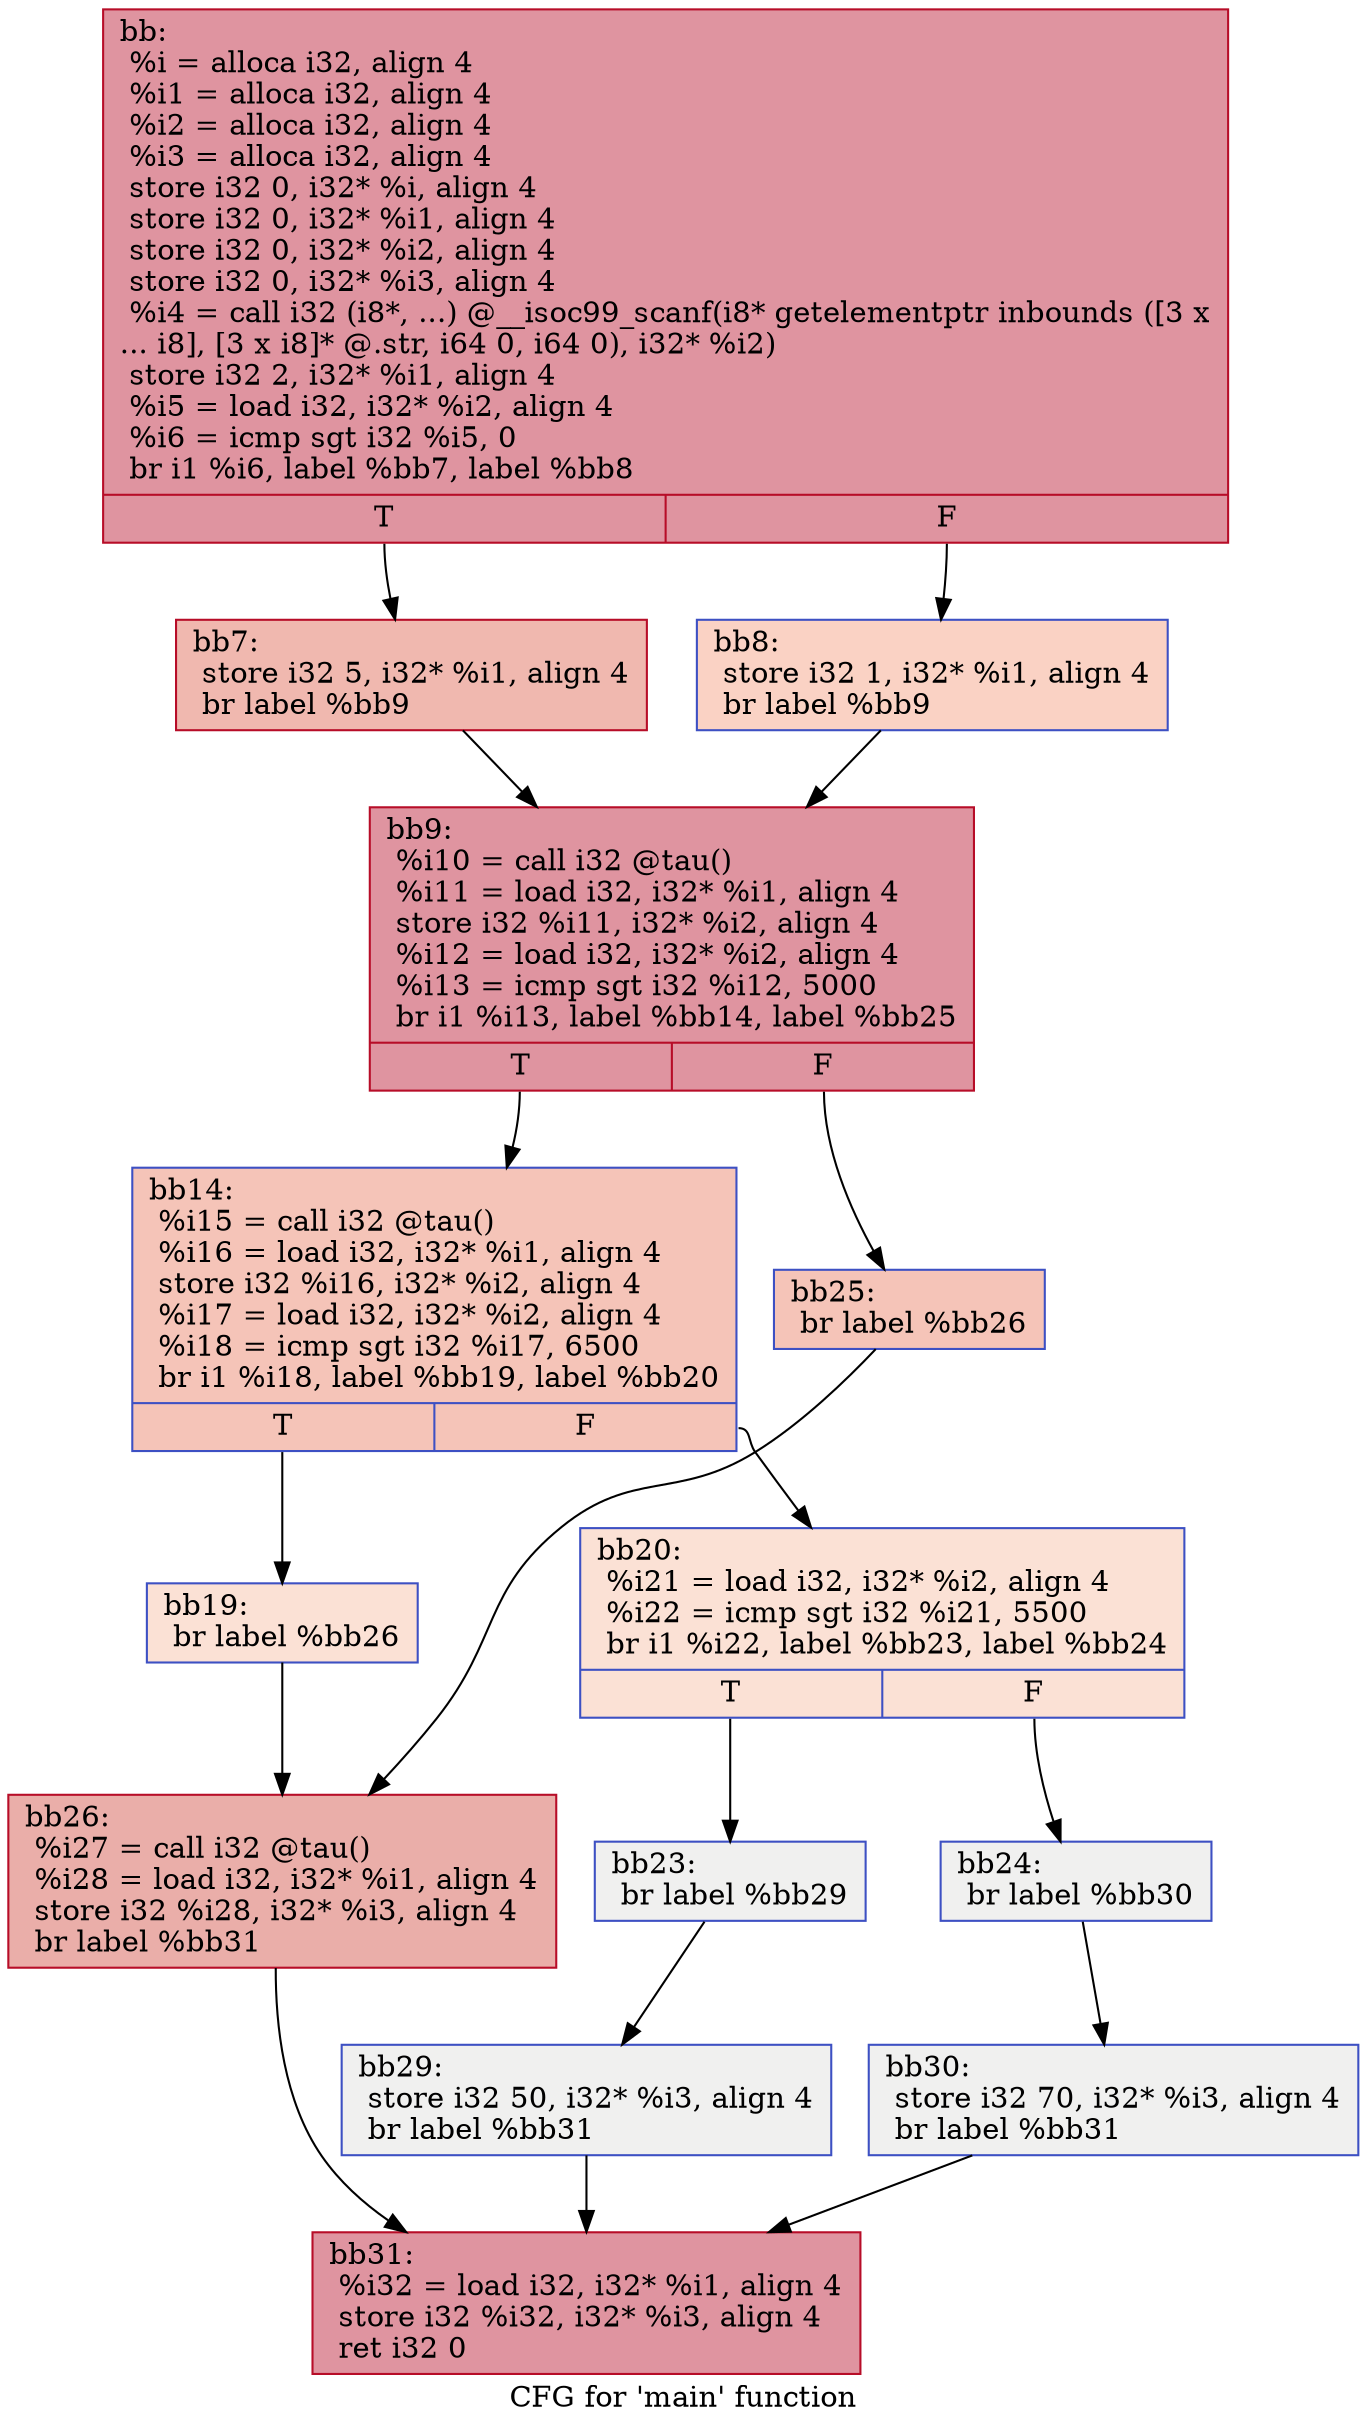 digraph "CFG for 'main' function" {
	label="CFG for 'main' function";

	Node0x63d4bb0 [shape=record,color="#b70d28ff", style=filled, fillcolor="#b70d2870",label="{bb:\l  %i = alloca i32, align 4\l  %i1 = alloca i32, align 4\l  %i2 = alloca i32, align 4\l  %i3 = alloca i32, align 4\l  store i32 0, i32* %i, align 4\l  store i32 0, i32* %i1, align 4\l  store i32 0, i32* %i2, align 4\l  store i32 0, i32* %i3, align 4\l  %i4 = call i32 (i8*, ...) @__isoc99_scanf(i8* getelementptr inbounds ([3 x\l... i8], [3 x i8]* @.str, i64 0, i64 0), i32* %i2)\l  store i32 2, i32* %i1, align 4\l  %i5 = load i32, i32* %i2, align 4\l  %i6 = icmp sgt i32 %i5, 0\l  br i1 %i6, label %bb7, label %bb8\l|{<s0>T|<s1>F}}"];
	Node0x63d4bb0:s0 -> Node0x63d5580;
	Node0x63d4bb0:s1 -> Node0x63d5650;
	Node0x63d5580 [shape=record,color="#b70d28ff", style=filled, fillcolor="#dc5d4a70",label="{bb7:                                              \l  store i32 5, i32* %i1, align 4\l  br label %bb9\l}"];
	Node0x63d5580 -> Node0x63d5890;
	Node0x63d5650 [shape=record,color="#3d50c3ff", style=filled, fillcolor="#f4987a70",label="{bb8:                                              \l  store i32 1, i32* %i1, align 4\l  br label %bb9\l}"];
	Node0x63d5650 -> Node0x63d5890;
	Node0x63d5890 [shape=record,color="#b70d28ff", style=filled, fillcolor="#b70d2870",label="{bb9:                                              \l  %i10 = call i32 @tau()\l  %i11 = load i32, i32* %i1, align 4\l  store i32 %i11, i32* %i2, align 4\l  %i12 = load i32, i32* %i2, align 4\l  %i13 = icmp sgt i32 %i12, 5000\l  br i1 %i13, label %bb14, label %bb25\l|{<s0>T|<s1>F}}"];
	Node0x63d5890:s0 -> Node0x63d5f90;
	Node0x63d5890:s1 -> Node0x63d6000;
	Node0x63d5f90 [shape=record,color="#3d50c3ff", style=filled, fillcolor="#e97a5f70",label="{bb14:                                             \l  %i15 = call i32 @tau()\l  %i16 = load i32, i32* %i1, align 4\l  store i32 %i16, i32* %i2, align 4\l  %i17 = load i32, i32* %i2, align 4\l  %i18 = icmp sgt i32 %i17, 6500\l  br i1 %i18, label %bb19, label %bb20\l|{<s0>T|<s1>F}}"];
	Node0x63d5f90:s0 -> Node0x63d64a0;
	Node0x63d5f90:s1 -> Node0x63d6510;
	Node0x63d64a0 [shape=record,color="#3d50c3ff", style=filled, fillcolor="#f7bca170",label="{bb19:                                             \l  br label %bb26\l}"];
	Node0x63d64a0 -> Node0x63d6690;
	Node0x63d6510 [shape=record,color="#3d50c3ff", style=filled, fillcolor="#f7bca170",label="{bb20:                                             \l  %i21 = load i32, i32* %i2, align 4\l  %i22 = icmp sgt i32 %i21, 5500\l  br i1 %i22, label %bb23, label %bb24\l|{<s0>T|<s1>F}}"];
	Node0x63d6510:s0 -> Node0x63d6c00;
	Node0x63d6510:s1 -> Node0x63d6c70;
	Node0x63d6c00 [shape=record,color="#3d50c3ff", style=filled, fillcolor="#dedcdb70",label="{bb23:                                             \l  br label %bb29\l}"];
	Node0x63d6c00 -> Node0x63d6df0;
	Node0x63d6c70 [shape=record,color="#3d50c3ff", style=filled, fillcolor="#dedcdb70",label="{bb24:                                             \l  br label %bb30\l}"];
	Node0x63d6c70 -> Node0x63d6ed0;
	Node0x63d6000 [shape=record,color="#3d50c3ff", style=filled, fillcolor="#e97a5f70",label="{bb25:                                             \l  br label %bb26\l}"];
	Node0x63d6000 -> Node0x63d6690;
	Node0x63d6690 [shape=record,color="#b70d28ff", style=filled, fillcolor="#d0473d70",label="{bb26:                                             \l  %i27 = call i32 @tau()\l  %i28 = load i32, i32* %i1, align 4\l  store i32 %i28, i32* %i3, align 4\l  br label %bb31\l}"];
	Node0x63d6690 -> Node0x63d7230;
	Node0x63d6df0 [shape=record,color="#3d50c3ff", style=filled, fillcolor="#dedcdb70",label="{bb29:                                             \l  store i32 50, i32* %i3, align 4\l  br label %bb31\l}"];
	Node0x63d6df0 -> Node0x63d7230;
	Node0x63d6ed0 [shape=record,color="#3d50c3ff", style=filled, fillcolor="#dedcdb70",label="{bb30:                                             \l  store i32 70, i32* %i3, align 4\l  br label %bb31\l}"];
	Node0x63d6ed0 -> Node0x63d7230;
	Node0x63d7230 [shape=record,color="#b70d28ff", style=filled, fillcolor="#b70d2870",label="{bb31:                                             \l  %i32 = load i32, i32* %i1, align 4\l  store i32 %i32, i32* %i3, align 4\l  ret i32 0\l}"];
}
